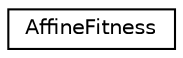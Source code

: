 digraph "Graphical Class Hierarchy"
{
  edge [fontname="Helvetica",fontsize="10",labelfontname="Helvetica",labelfontsize="10"];
  node [fontname="Helvetica",fontsize="10",shape=record];
  rankdir="LR";
  Node0 [label="AffineFitness",height=0.2,width=0.4,color="black", fillcolor="white", style="filled",URL="$classAffineFitness.html"];
}
